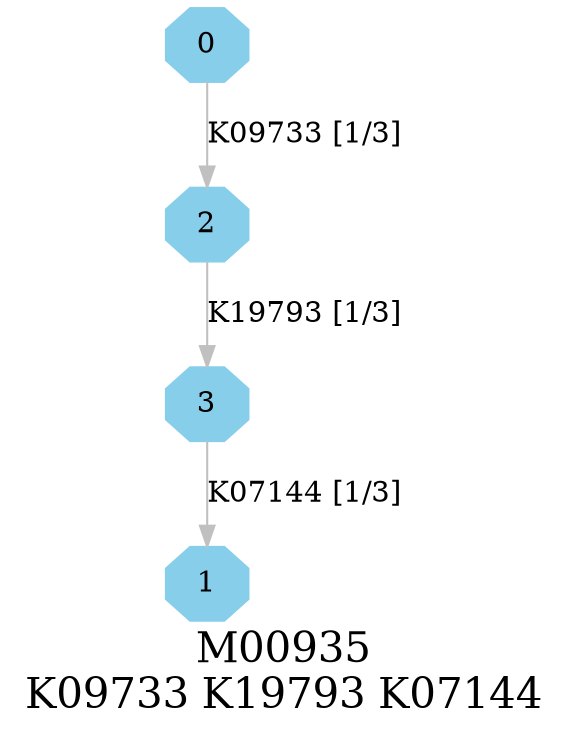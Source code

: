 digraph G {
graph [label="M00935
K09733 K19793 K07144",fontsize=20];
node [shape=box,style=filled];
edge [len=3,color=grey];
{node [width=.3,height=.3,shape=octagon,style=filled,color=skyblue] 0 1 2 3 }
0 -> 2 [label="K09733 [1/3]"];
2 -> 3 [label="K19793 [1/3]"];
3 -> 1 [label="K07144 [1/3]"];
}